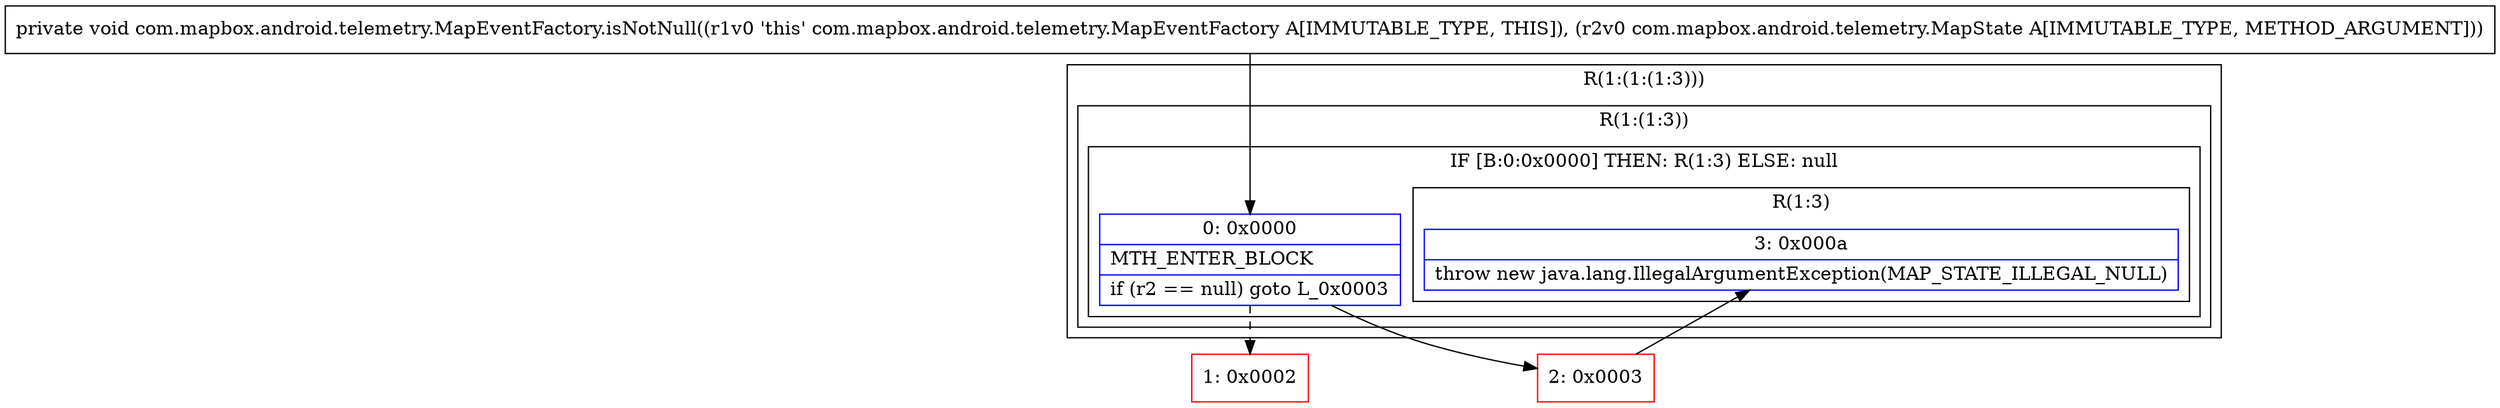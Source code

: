 digraph "CFG forcom.mapbox.android.telemetry.MapEventFactory.isNotNull(Lcom\/mapbox\/android\/telemetry\/MapState;)V" {
subgraph cluster_Region_696036528 {
label = "R(1:(1:(1:3)))";
node [shape=record,color=blue];
subgraph cluster_Region_1988731024 {
label = "R(1:(1:3))";
node [shape=record,color=blue];
subgraph cluster_IfRegion_29779022 {
label = "IF [B:0:0x0000] THEN: R(1:3) ELSE: null";
node [shape=record,color=blue];
Node_0 [shape=record,label="{0\:\ 0x0000|MTH_ENTER_BLOCK\l|if (r2 == null) goto L_0x0003\l}"];
subgraph cluster_Region_679778140 {
label = "R(1:3)";
node [shape=record,color=blue];
Node_3 [shape=record,label="{3\:\ 0x000a|throw new java.lang.IllegalArgumentException(MAP_STATE_ILLEGAL_NULL)\l}"];
}
}
}
}
Node_1 [shape=record,color=red,label="{1\:\ 0x0002}"];
Node_2 [shape=record,color=red,label="{2\:\ 0x0003}"];
MethodNode[shape=record,label="{private void com.mapbox.android.telemetry.MapEventFactory.isNotNull((r1v0 'this' com.mapbox.android.telemetry.MapEventFactory A[IMMUTABLE_TYPE, THIS]), (r2v0 com.mapbox.android.telemetry.MapState A[IMMUTABLE_TYPE, METHOD_ARGUMENT])) }"];
MethodNode -> Node_0;
Node_0 -> Node_1[style=dashed];
Node_0 -> Node_2;
Node_2 -> Node_3;
}


